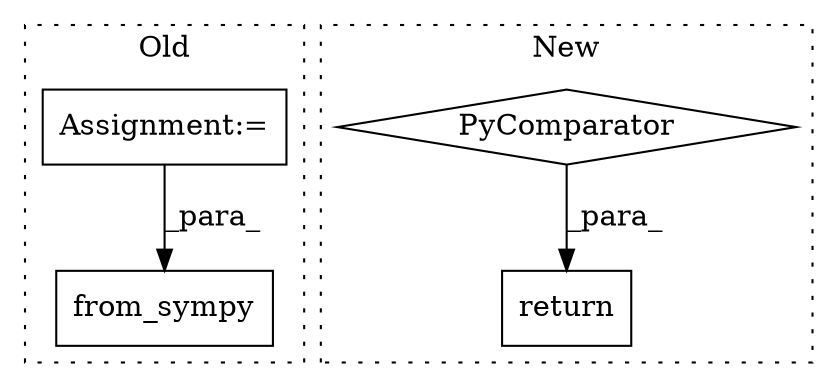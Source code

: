 digraph G {
subgraph cluster0 {
1 [label="from_sympy" a="32" s="15238,15449" l="22,-5" shape="box"];
3 [label="Assignment:=" a="7" s="14962" l="1" shape="box"];
label = "Old";
style="dotted";
}
subgraph cluster1 {
2 [label="return" a="41" s="15967" l="7" shape="box"];
4 [label="PyComparator" a="113" s="15460" l="24" shape="diamond"];
label = "New";
style="dotted";
}
3 -> 1 [label="_para_"];
4 -> 2 [label="_para_"];
}
